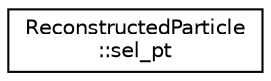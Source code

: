 digraph "Graphical Class Hierarchy"
{
 // LATEX_PDF_SIZE
  edge [fontname="Helvetica",fontsize="10",labelfontname="Helvetica",labelfontsize="10"];
  node [fontname="Helvetica",fontsize="10",shape=record];
  rankdir="LR";
  Node0 [label="ReconstructedParticle\l::sel_pt",height=0.2,width=0.4,color="black", fillcolor="white", style="filled",URL="$struct_reconstructed_particle_1_1sel__pt.html",tooltip="select ReconstructedParticles with transverse momentum greater than a minimum value [GeV]"];
}
